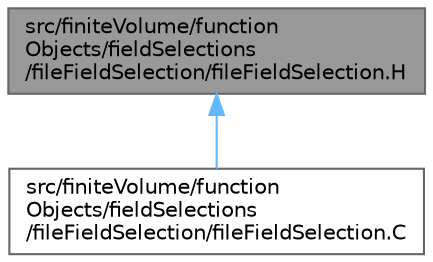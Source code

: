 digraph "src/finiteVolume/functionObjects/fieldSelections/fileFieldSelection/fileFieldSelection.H"
{
 // LATEX_PDF_SIZE
  bgcolor="transparent";
  edge [fontname=Helvetica,fontsize=10,labelfontname=Helvetica,labelfontsize=10];
  node [fontname=Helvetica,fontsize=10,shape=box,height=0.2,width=0.4];
  Node1 [id="Node000001",label="src/finiteVolume/function\lObjects/fieldSelections\l/fileFieldSelection/fileFieldSelection.H",height=0.2,width=0.4,color="gray40", fillcolor="grey60", style="filled", fontcolor="black",tooltip=" "];
  Node1 -> Node2 [id="edge1_Node000001_Node000002",dir="back",color="steelblue1",style="solid",tooltip=" "];
  Node2 [id="Node000002",label="src/finiteVolume/function\lObjects/fieldSelections\l/fileFieldSelection/fileFieldSelection.C",height=0.2,width=0.4,color="grey40", fillcolor="white", style="filled",URL="$fileFieldSelection_8C.html",tooltip=" "];
}
